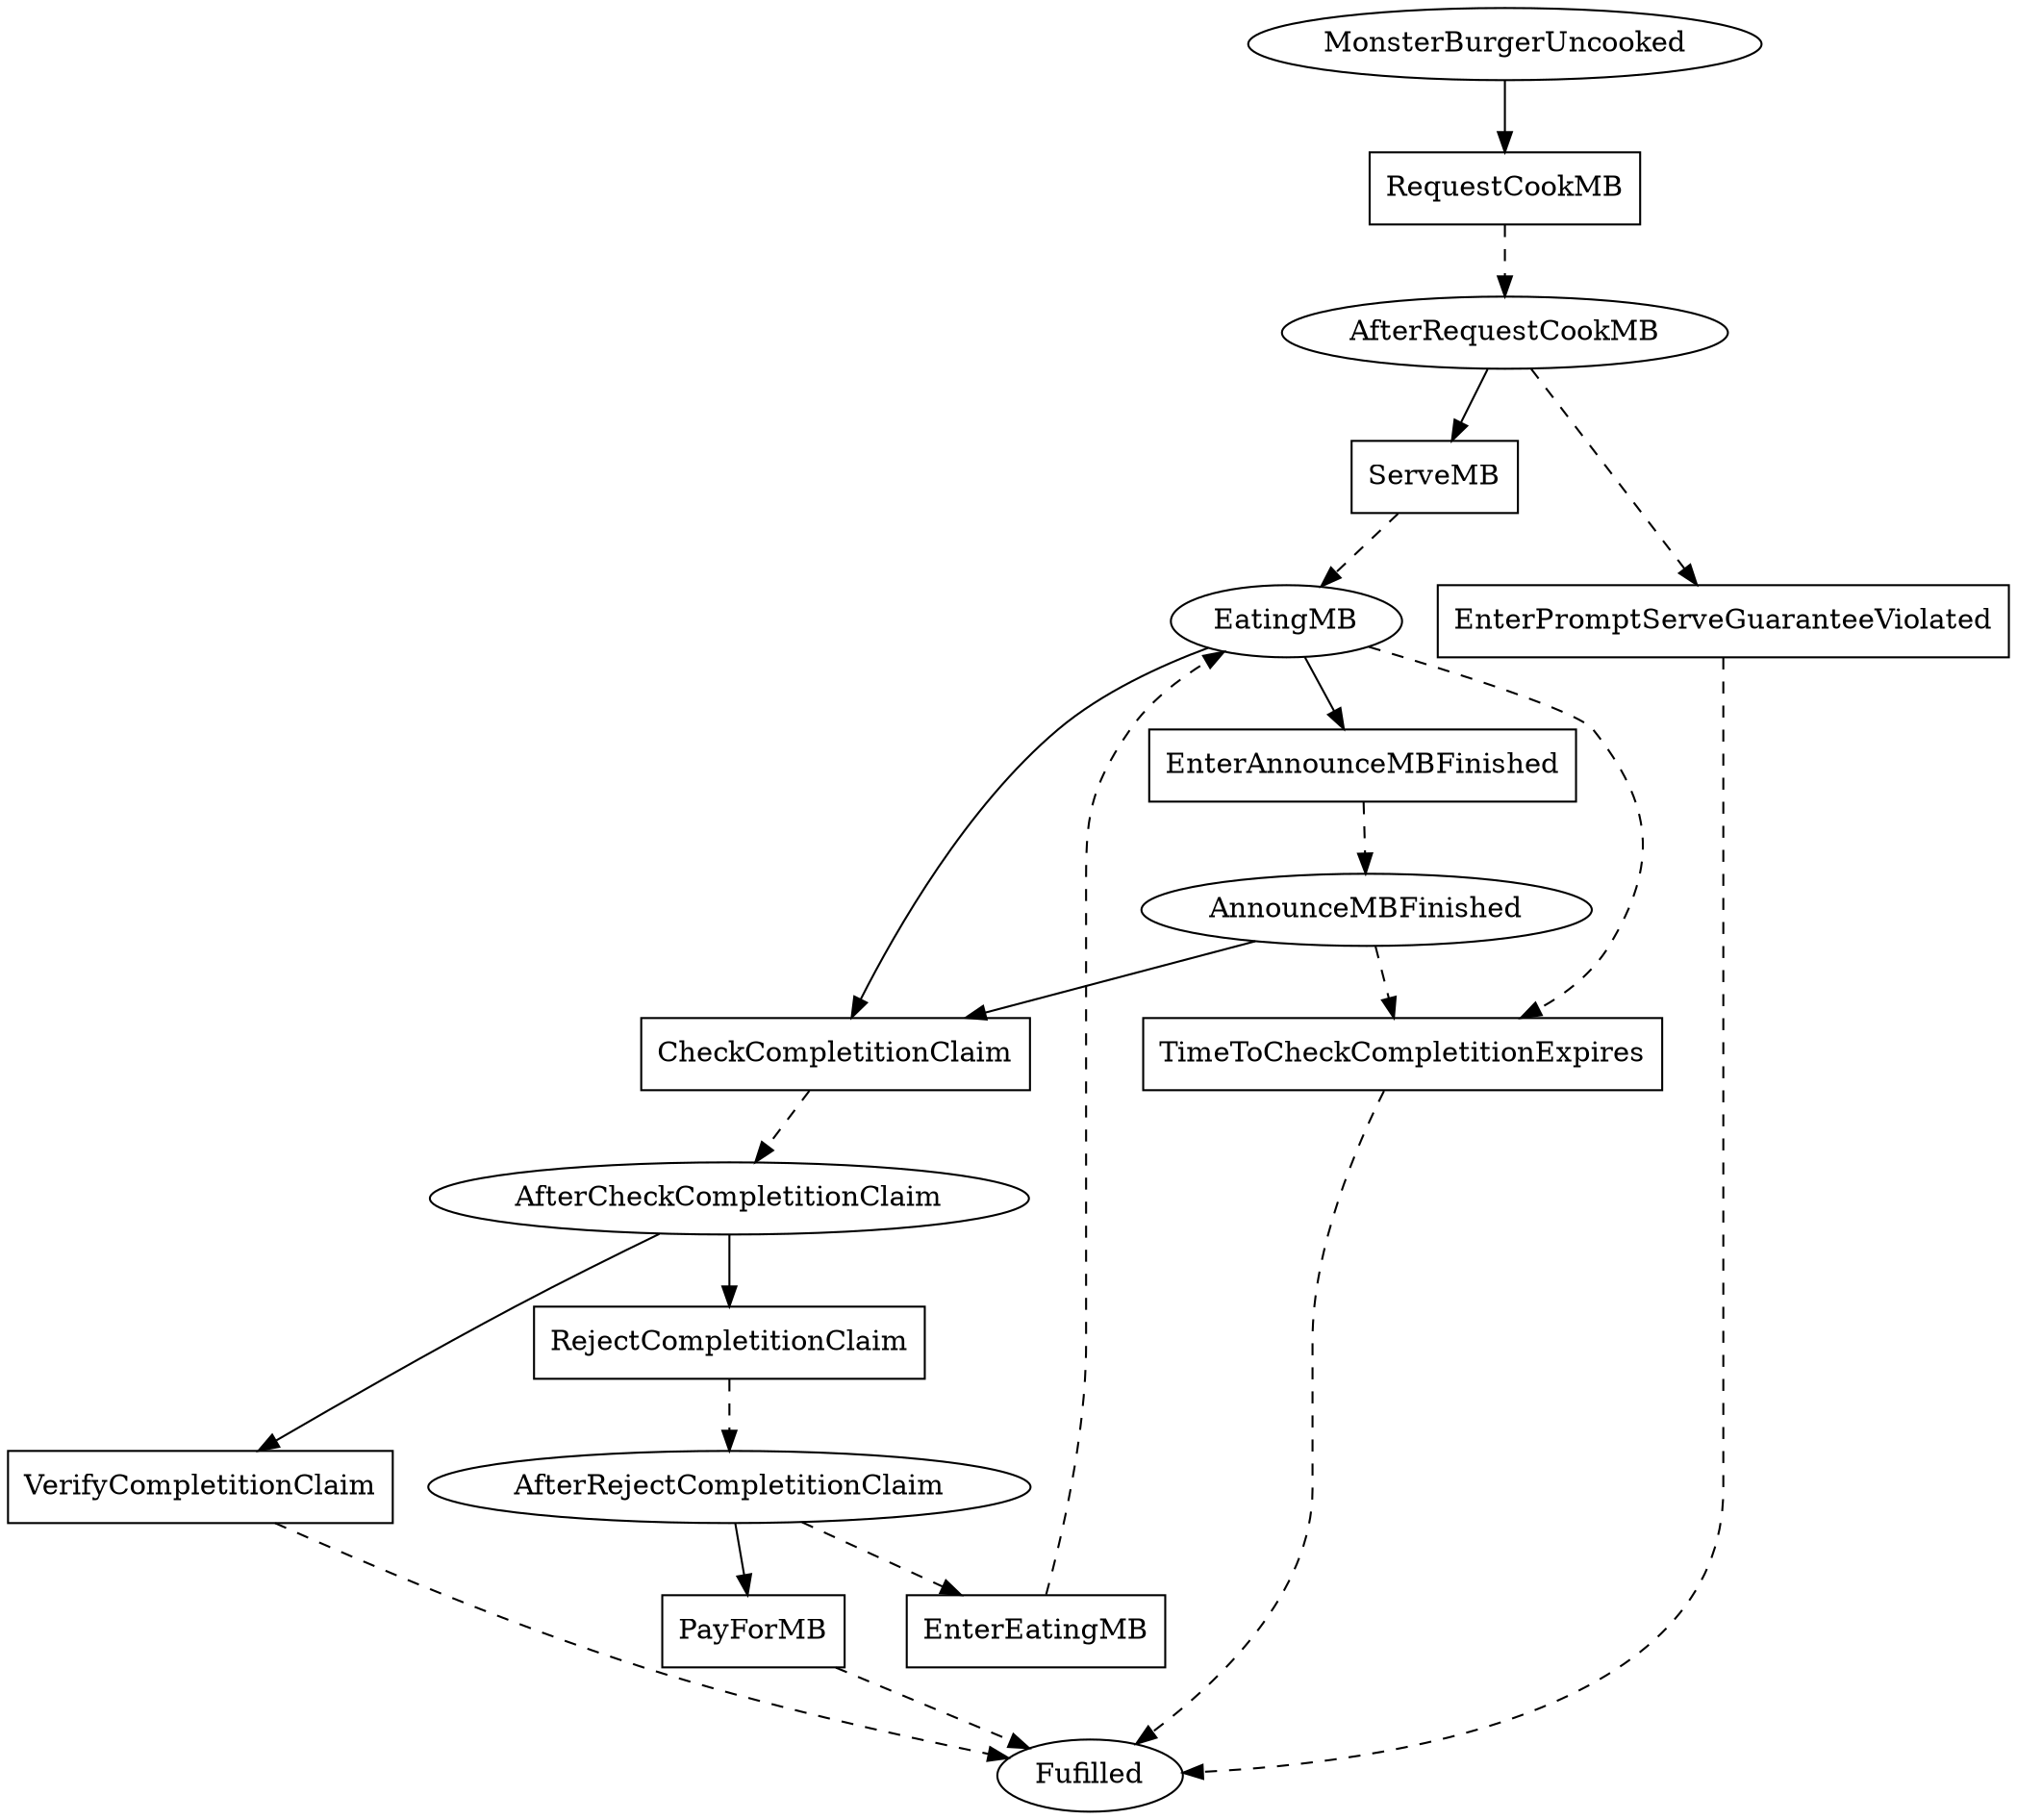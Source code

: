 // THIS IS A GENERATED FILE. DO NOT EDIT.

digraph Monster_Burger {    
    Fulfilled[label=Fufilled];
    MonsterBurgerUncooked[label=MonsterBurgerUncooked];
	AfterRequestCookMB[label=AfterRequestCookMB];
	EatingMB[label=EatingMB];
	AnnounceMBFinished[label=AnnounceMBFinished];
	AfterCheckCompletitionClaim[label=AfterCheckCompletitionClaim];
	AfterRejectCompletitionClaim[label=AfterRejectCompletitionClaim]
    
     
    RequestCookMB[label=RequestCookMB,shape=box];
	ServeMB[label=ServeMB,shape=box];
	EnterPromptServeGuaranteeViolated[label=EnterPromptServeGuaranteeViolated,shape=box];
	EnterEatingMB[label=EnterEatingMB,shape=box];
	EnterAnnounceMBFinished[label=EnterAnnounceMBFinished,shape=box];
	TimeToCheckCompletitionExpires[label=TimeToCheckCompletitionExpires,shape=box];
	CheckCompletitionClaim[label=CheckCompletitionClaim,shape=box];
	RejectCompletitionClaim[label=RejectCompletitionClaim,shape=box];
	PayForMB[label=PayForMB,shape=box];
	VerifyCompletitionClaim[label=VerifyCompletitionClaim,shape=box]    
    
    
    
    MonsterBurgerUncooked -> RequestCookMB;
	AfterRequestCookMB -> ServeMB;
	AfterRequestCookMB -> EnterPromptServeGuaranteeViolated [style=dashed];
	EatingMB -> EnterAnnounceMBFinished;
	EatingMB -> CheckCompletitionClaim;
	EatingMB -> TimeToCheckCompletitionExpires [style=dashed];
	AnnounceMBFinished -> CheckCompletitionClaim;
	AnnounceMBFinished -> TimeToCheckCompletitionExpires [style=dashed];
	AfterCheckCompletitionClaim -> VerifyCompletitionClaim;
	AfterCheckCompletitionClaim -> RejectCompletitionClaim;
	AfterRejectCompletitionClaim -> EnterEatingMB [style=dashed];
	AfterRejectCompletitionClaim -> PayForMB
    
    RequestCookMB -> AfterRequestCookMB [style=dashed];
	ServeMB -> EatingMB [style=dashed];
	EnterPromptServeGuaranteeViolated -> Fulfilled [style=dashed];
	EnterEatingMB -> EatingMB [style=dashed];
	EnterAnnounceMBFinished -> AnnounceMBFinished [style=dashed];
	TimeToCheckCompletitionExpires -> Fulfilled [style=dashed];
	CheckCompletitionClaim -> AfterCheckCompletitionClaim [style=dashed];
	RejectCompletitionClaim -> AfterRejectCompletitionClaim [style=dashed];
	PayForMB -> Fulfilled [style=dashed];
	VerifyCompletitionClaim -> Fulfilled [style=dashed]        
}